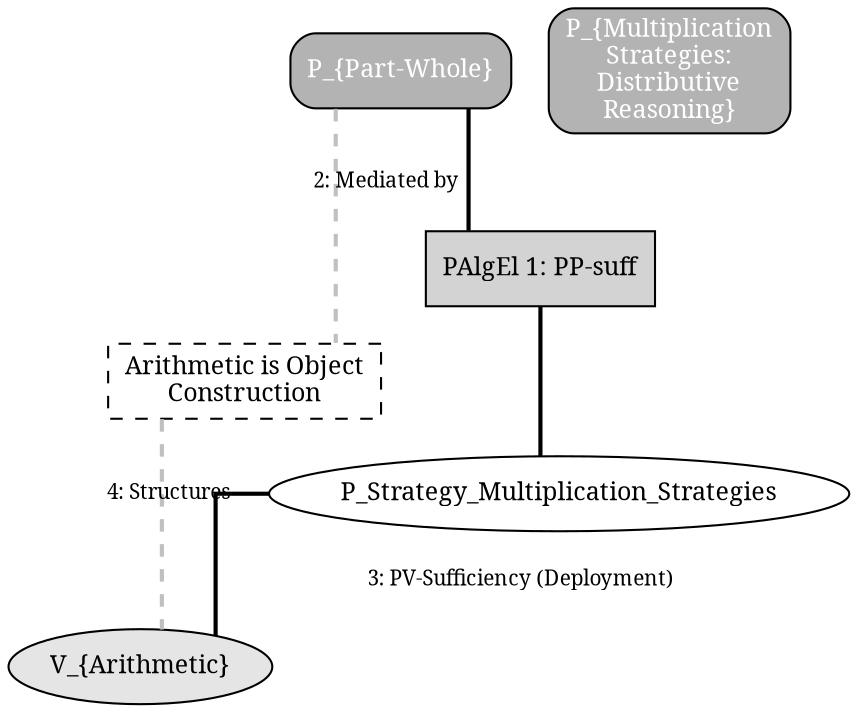 // MUD for Multiplication_Strategies:_Distributive_Reasoning
digraph {
	graph [rankdir=TB splines=ortho]
	node [fontname=Serif fontsize=12]
	edge [arrowhead=stealth fontname=Serif fontsize=10 penwidth=2.0]
	"P_Embodied_Part-Whole" [label="P_{Part-Whole}" fillcolor=gray70 fontcolor=white shape=box style="filled,rounded"]
	"P_Strategy_Multiplication_Strategies:_Distributive_Reasoning" [label="P_{Multiplication\nStrategies:\nDistributive\nReasoning}" fillcolor=gray70 fontcolor=white shape=box style="filled,rounded"]
	V_Arithmetic [label="V_{Arithmetic}" fillcolor=gray90 shape=ellipse style=filled]
	"Arithmetic is Object Construction" [label="Arithmetic is Object\nConstruction" shape=box style=dashed]
	PAlgEl_1 [label="PAlgEl 1: PP-suff" fillcolor=lightgray fontcolor=black shape=box style=filled]
	"P_Embodied_Part-Whole" -> PAlgEl_1 [arrowhead=none color=black style=solid]
	PAlgEl_1 -> P_Strategy_Multiplication_Strategies:_Distributive_Reasoning [color=black style=solid]
	"P_Embodied_Part-Whole" -> "Arithmetic is Object Construction" [label="2: Mediated by" color=gray style=dashed]
	P_Strategy_Multiplication_Strategies:_Distributive_Reasoning -> V_Arithmetic [label="3: PV-Sufficiency (Deployment)" color=black style=solid]
	"Arithmetic is Object Construction" -> V_Arithmetic [label="4: Structures" color=gray style=dashed]
}
